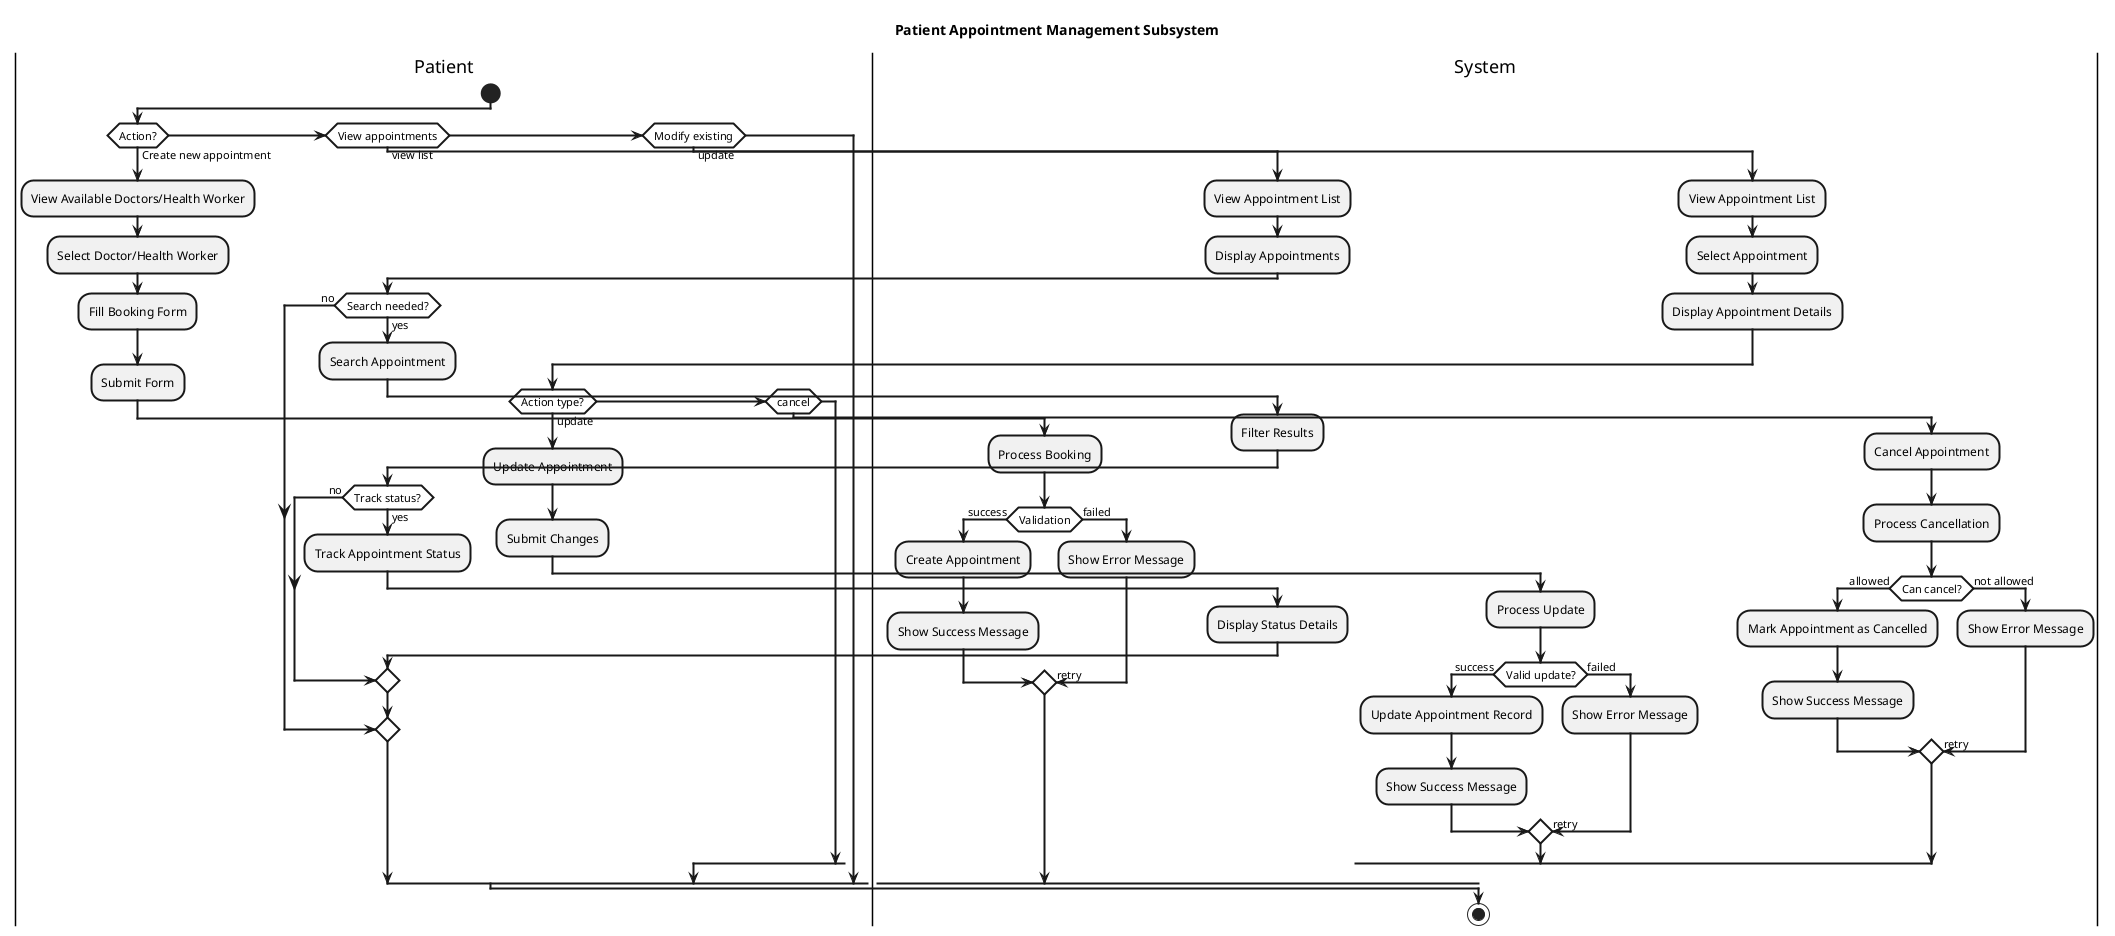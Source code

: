 @startuml
skinparam defaultTextAlignment center
skinparam ArrowThickness 2
skinparam ActivityBorderThickness 2
skinparam ActivityDiamondBackgroundColor white
skinparam ActivityDiamondBorderThickness 2

title Patient Appointment Management Subsystem

|Patient|
start
if (Action?) then (Create new appointment)
  :View Available Doctors/Health Worker;
  :Select Doctor/Health Worker;
  :Fill Booking Form;
  :Submit Form;
  
  |System|
  :Process Booking;
  if (Validation) then (success)
    :Create Appointment;
    :Show Success Message;
  else (failed)
    :Show Error Message;
    ->retry;
  endif
  
else if (View appointments) then (view list)
  :View Appointment List;
  
  |System|
  :Display Appointments;
  
  |Patient|
  if (Search needed?) then (yes)
    :Search Appointment;
    
    |System|
    :Filter Results;
    
    |Patient|
    if (Track status?) then (yes)
      :Track Appointment Status;
      
      |System|
      :Display Status Details;
    else (no)
    endif
  else (no)
  endif
  
else if (Modify existing) then (update)
  :View Appointment List;
  :Select Appointment;
  
  |System|
  :Display Appointment Details;
  
  |Patient|
  if (Action type?) then (update)
    :Update Appointment;
    :Submit Changes;
    
    |System|
    :Process Update;
    if (Valid update?) then (success)
      :Update Appointment Record;
      :Show Success Message;
    else (failed)
      :Show Error Message;
      ->retry;
    endif
    
  else if (cancel)
    :Cancel Appointment;
    
    |System|
    :Process Cancellation;
    if (Can cancel?) then (allowed)
      :Mark Appointment as Cancelled;
      :Show Success Message;
    else (not allowed)
      :Show Error Message;
      ->retry;
    endif
  endif
endif

stop

@enduml